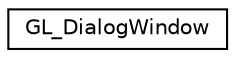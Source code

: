 digraph "Graphical Class Hierarchy"
{
  edge [fontname="Helvetica",fontsize="10",labelfontname="Helvetica",labelfontsize="10"];
  node [fontname="Helvetica",fontsize="10",shape=record];
  rankdir="LR";
  Node1 [label="GL_DialogWindow",height=0.2,width=0.4,color="black", fillcolor="white", style="filled",URL="$class_g_l___dialog_window.html",tooltip="Very basic OpenGL Graphical Userinterface Window with text, toggle, slider control. "];
}

